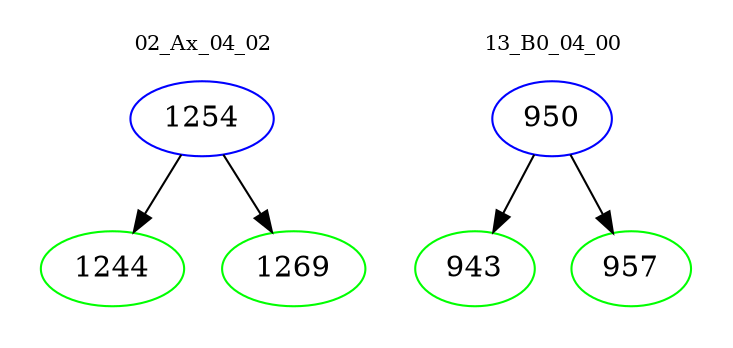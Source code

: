digraph{
subgraph cluster_0 {
color = white
label = "02_Ax_04_02";
fontsize=10;
T0_1254 [label="1254", color="blue"]
T0_1254 -> T0_1244 [color="black"]
T0_1244 [label="1244", color="green"]
T0_1254 -> T0_1269 [color="black"]
T0_1269 [label="1269", color="green"]
}
subgraph cluster_1 {
color = white
label = "13_B0_04_00";
fontsize=10;
T1_950 [label="950", color="blue"]
T1_950 -> T1_943 [color="black"]
T1_943 [label="943", color="green"]
T1_950 -> T1_957 [color="black"]
T1_957 [label="957", color="green"]
}
}
